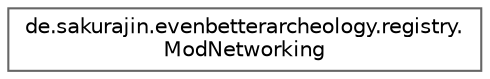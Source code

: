 digraph "Graphical Class Hierarchy"
{
 // LATEX_PDF_SIZE
  bgcolor="transparent";
  edge [fontname=Helvetica,fontsize=10,labelfontname=Helvetica,labelfontsize=10];
  node [fontname=Helvetica,fontsize=10,shape=box,height=0.2,width=0.4];
  rankdir="LR";
  Node0 [label="de.sakurajin.evenbetterarcheology.registry.\lModNetworking",height=0.2,width=0.4,color="grey40", fillcolor="white", style="filled",URL="$classde_1_1sakurajin_1_1evenbetterarcheology_1_1registry_1_1ModNetworking.html",tooltip=" "];
}

